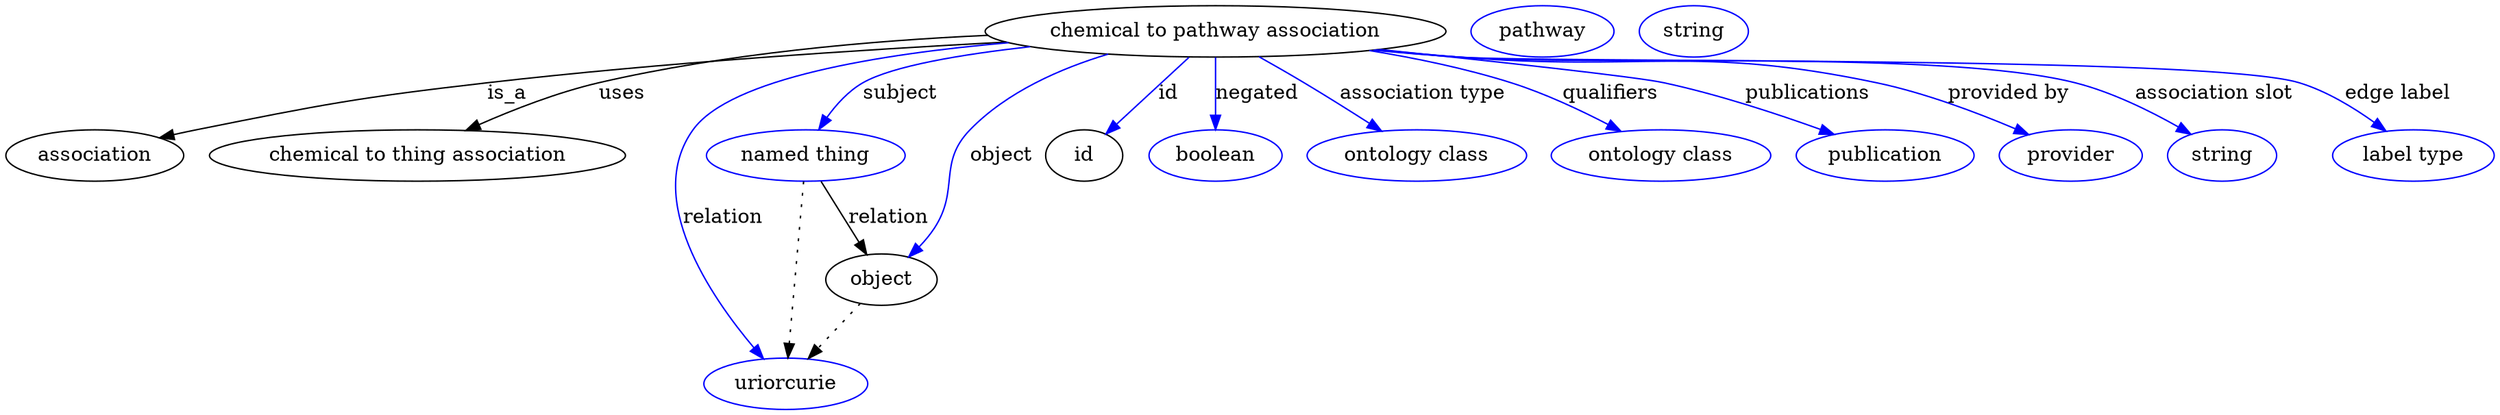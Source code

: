 digraph {
	graph [bb="0,0,1448.5,283"];
	node [label="\N"];
	"chemical to pathway association"	 [height=0.5,
		label="chemical to pathway association",
		pos="710.05,265",
		width=3.5025];
	association	 [height=0.5,
		pos="50.046,178",
		width=1.3902];
	"chemical to pathway association" -> association	 [label=is_a,
		lp="283.05,221.5",
		pos="e,87.663,190.07 591.11,259.02 502.78,253.66 379.5,244.24 272.05,229 198.86,218.62 180.7,214.14 109.05,196 105.24,195.04 101.32,193.98 \
97.387,192.88"];
	"chemical to thing association"	 [height=0.5,
		pos="232.05,178",
		width=3.1775];
	"chemical to pathway association" -> "chemical to thing association"	 [label=uses,
		lp="348.05,221.5",
		pos="e,260.51,195.45 592.7,258.3 501.43,252.23 382.73,242.22 336.05,229 312.83,222.43 288.53,210.81 269.26,200.32"];
	subject	 [color=blue,
		height=0.5,
		label="named thing",
		pos="457.05,178",
		width=1.5346];
	"chemical to pathway association" -> subject	 [color=blue,
		label=subject,
		lp="514.55,221.5",
		pos="e,465.82,195.95 605.43,254.89 560.47,249.05 513.94,240.54 495.05,229 485.33,223.07 477.28,213.65 471.13,204.51",
		style=solid];
	relation	 [color=blue,
		height=0.5,
		label=uriorcurie,
		pos="444.05,18",
		width=1.2638];
	"chemical to pathway association" -> relation	 [color=blue,
		label=relation,
		lp="405.05,134.5",
		pos="e,430.38,35.171 597.93,256.65 516.27,247.78 416.1,230.13 393.05,196 360.73,148.16 398.86,79.833 424.5,43.314",
		style=solid];
	object	 [height=0.5,
		pos="504.05,91",
		width=0.9027];
	"chemical to pathway association" -> object	 [color=blue,
		label=object,
		lp="574.05,178",
		pos="e,517.4,107.63 648.3,249.25 617.43,238.64 581.54,221.77 557.05,196 534.36,172.13 545.81,155.91 530.05,127 528.01,123.27 525.65,119.48 \
523.19,115.82",
		style=solid];
	id	 [height=0.5,
		pos="627.05,178",
		width=0.75];
	"chemical to pathway association" -> id	 [color=blue,
		label=id,
		lp="679.55,221.5",
		pos="e,641.72,193.39 692.85,246.97 680.11,233.62 662.65,215.32 648.92,200.93",
		style=solid];
	negated	 [color=blue,
		height=0.5,
		label=boolean,
		pos="710.05,178",
		width=1.0652];
	"chemical to pathway association" -> negated	 [color=blue,
		label=negated,
		lp="731.55,221.5",
		pos="e,710.05,196 710.05,246.97 710.05,235.19 710.05,219.56 710.05,206.16",
		style=solid];
	"association type"	 [color=blue,
		height=0.5,
		label="ontology class",
		pos="828.05,178",
		width=1.7151];
	"chemical to pathway association" -> "association type"	 [color=blue,
		label="association type",
		lp="821.05,221.5",
		pos="e,805.12,194.91 734.21,247.18 752.38,233.79 777.42,215.32 797.06,200.84",
		style=solid];
	qualifiers	 [color=blue,
		height=0.5,
		label="ontology class",
		pos="969.05,178",
		width=1.7151];
	"chemical to pathway association" -> qualifiers	 [color=blue,
		label=qualifiers,
		lp="930.05,221.5",
		pos="e,941.86,194.21 790.01,250.96 815.65,245.39 843.89,238.1 869.05,229 890.99,221.06 914.29,209.39 932.87,199.21",
		style=solid];
	publications	 [color=blue,
		height=0.5,
		label=publication,
		pos="1099,178",
		width=1.3902];
	"chemical to pathway association" -> publications	 [color=blue,
		label=publications,
		lp="1040.5,221.5",
		pos="e,1067.1,191.91 802.27,252.67 867.01,243.85 944.69,232.88 960.05,229 993.56,220.54 1030.2,206.89 1057.5,195.84",
		style=solid];
	"provided by"	 [color=blue,
		height=0.5,
		label=provider,
		pos="1207,178",
		width=1.1193];
	"chemical to pathway association" -> "provided by"	 [color=blue,
		label="provided by",
		lp="1159,221.5",
		pos="e,1180.1,191.4 800.01,252.3 815.03,250.38 830.47,248.53 845.05,247 948.34,236.13 976.84,252.35 1078,229 1110.5,221.51 1145.6,207.22 \
1170.9,195.67",
		style=solid];
	"association slot"	 [color=blue,
		height=0.5,
		label=string,
		pos="1296,178",
		width=0.84854];
	"chemical to pathway association" -> "association slot"	 [color=blue,
		label="association slot",
		lp="1276,221.5",
		pos="e,1275.6,191.67 798.52,252.16 814,250.21 829.98,248.39 845.05,247 922.82,239.83 1120.6,249.19 1196,229 1221.4,222.22 1247.8,208.46 \
1267,196.94",
		style=solid];
	"edge label"	 [color=blue,
		height=0.5,
		label="label type",
		pos="1403,178",
		width=1.2638];
	"chemical to pathway association" -> "edge label"	 [color=blue,
		label="edge label",
		lp="1380,221.5",
		pos="e,1383.6,194.44 798.14,252.03 813.74,250.08 829.85,248.3 845.05,247 950.74,237.98 1220.7,260.33 1322,229 1341.3,223.05 1360.5,211.3 \
1375.3,200.58",
		style=solid];
	subject -> relation	 [pos="e,445.53,36.223 455.58,159.96 453.34,132.35 449.03,79.375 446.36,46.525",
		style=dotted];
	subject -> object	 [label=relation,
		lp="505.05,134.5",
		pos="e,494.64,108.41 466.78,159.97 473.43,147.68 482.33,131.2 489.77,117.42"];
	object -> relation	 [pos="e,458.23,35.261 490.43,74.435 482.85,65.207 473.25,53.528 464.75,43.191",
		style=dotted];
	"chemical to pathway association_object"	 [color=blue,
		height=0.5,
		label=pathway,
		pos="894.05,265",
		width=1.1193];
	association_id	 [color=blue,
		height=0.5,
		label=string,
		pos="983.05,265",
		width=0.84854];
}
